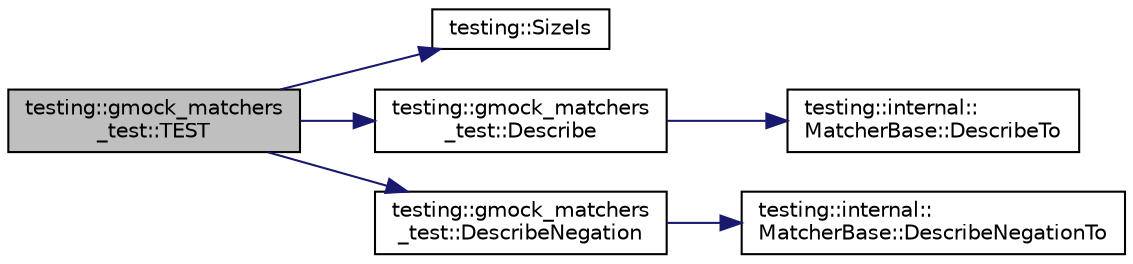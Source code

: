 digraph "testing::gmock_matchers_test::TEST"
{
  edge [fontname="Helvetica",fontsize="10",labelfontname="Helvetica",labelfontsize="10"];
  node [fontname="Helvetica",fontsize="10",shape=record];
  rankdir="LR";
  Node1510 [label="testing::gmock_matchers\l_test::TEST",height=0.2,width=0.4,color="black", fillcolor="grey75", style="filled", fontcolor="black"];
  Node1510 -> Node1511 [color="midnightblue",fontsize="10",style="solid",fontname="Helvetica"];
  Node1511 [label="testing::SizeIs",height=0.2,width=0.4,color="black", fillcolor="white", style="filled",URL="$d0/d75/namespacetesting.html#acd5e215558f95f1393c048a6d496060d"];
  Node1510 -> Node1512 [color="midnightblue",fontsize="10",style="solid",fontname="Helvetica"];
  Node1512 [label="testing::gmock_matchers\l_test::Describe",height=0.2,width=0.4,color="black", fillcolor="white", style="filled",URL="$d5/de1/namespacetesting_1_1gmock__matchers__test.html#a738a538e1705ea49670aeb3ed25108e6"];
  Node1512 -> Node1513 [color="midnightblue",fontsize="10",style="solid",fontname="Helvetica"];
  Node1513 [label="testing::internal::\lMatcherBase::DescribeTo",height=0.2,width=0.4,color="black", fillcolor="white", style="filled",URL="$df/d93/classtesting_1_1internal_1_1_matcher_base.html#a7e0c883c7745e0d646463077ef1c1267"];
  Node1510 -> Node1514 [color="midnightblue",fontsize="10",style="solid",fontname="Helvetica"];
  Node1514 [label="testing::gmock_matchers\l_test::DescribeNegation",height=0.2,width=0.4,color="black", fillcolor="white", style="filled",URL="$d5/de1/namespacetesting_1_1gmock__matchers__test.html#a96c18b92dede79060a7303fe5d178faf"];
  Node1514 -> Node1515 [color="midnightblue",fontsize="10",style="solid",fontname="Helvetica"];
  Node1515 [label="testing::internal::\lMatcherBase::DescribeNegationTo",height=0.2,width=0.4,color="black", fillcolor="white", style="filled",URL="$df/d93/classtesting_1_1internal_1_1_matcher_base.html#ac1089d49b6b8a381900618985cd69b7f"];
}
